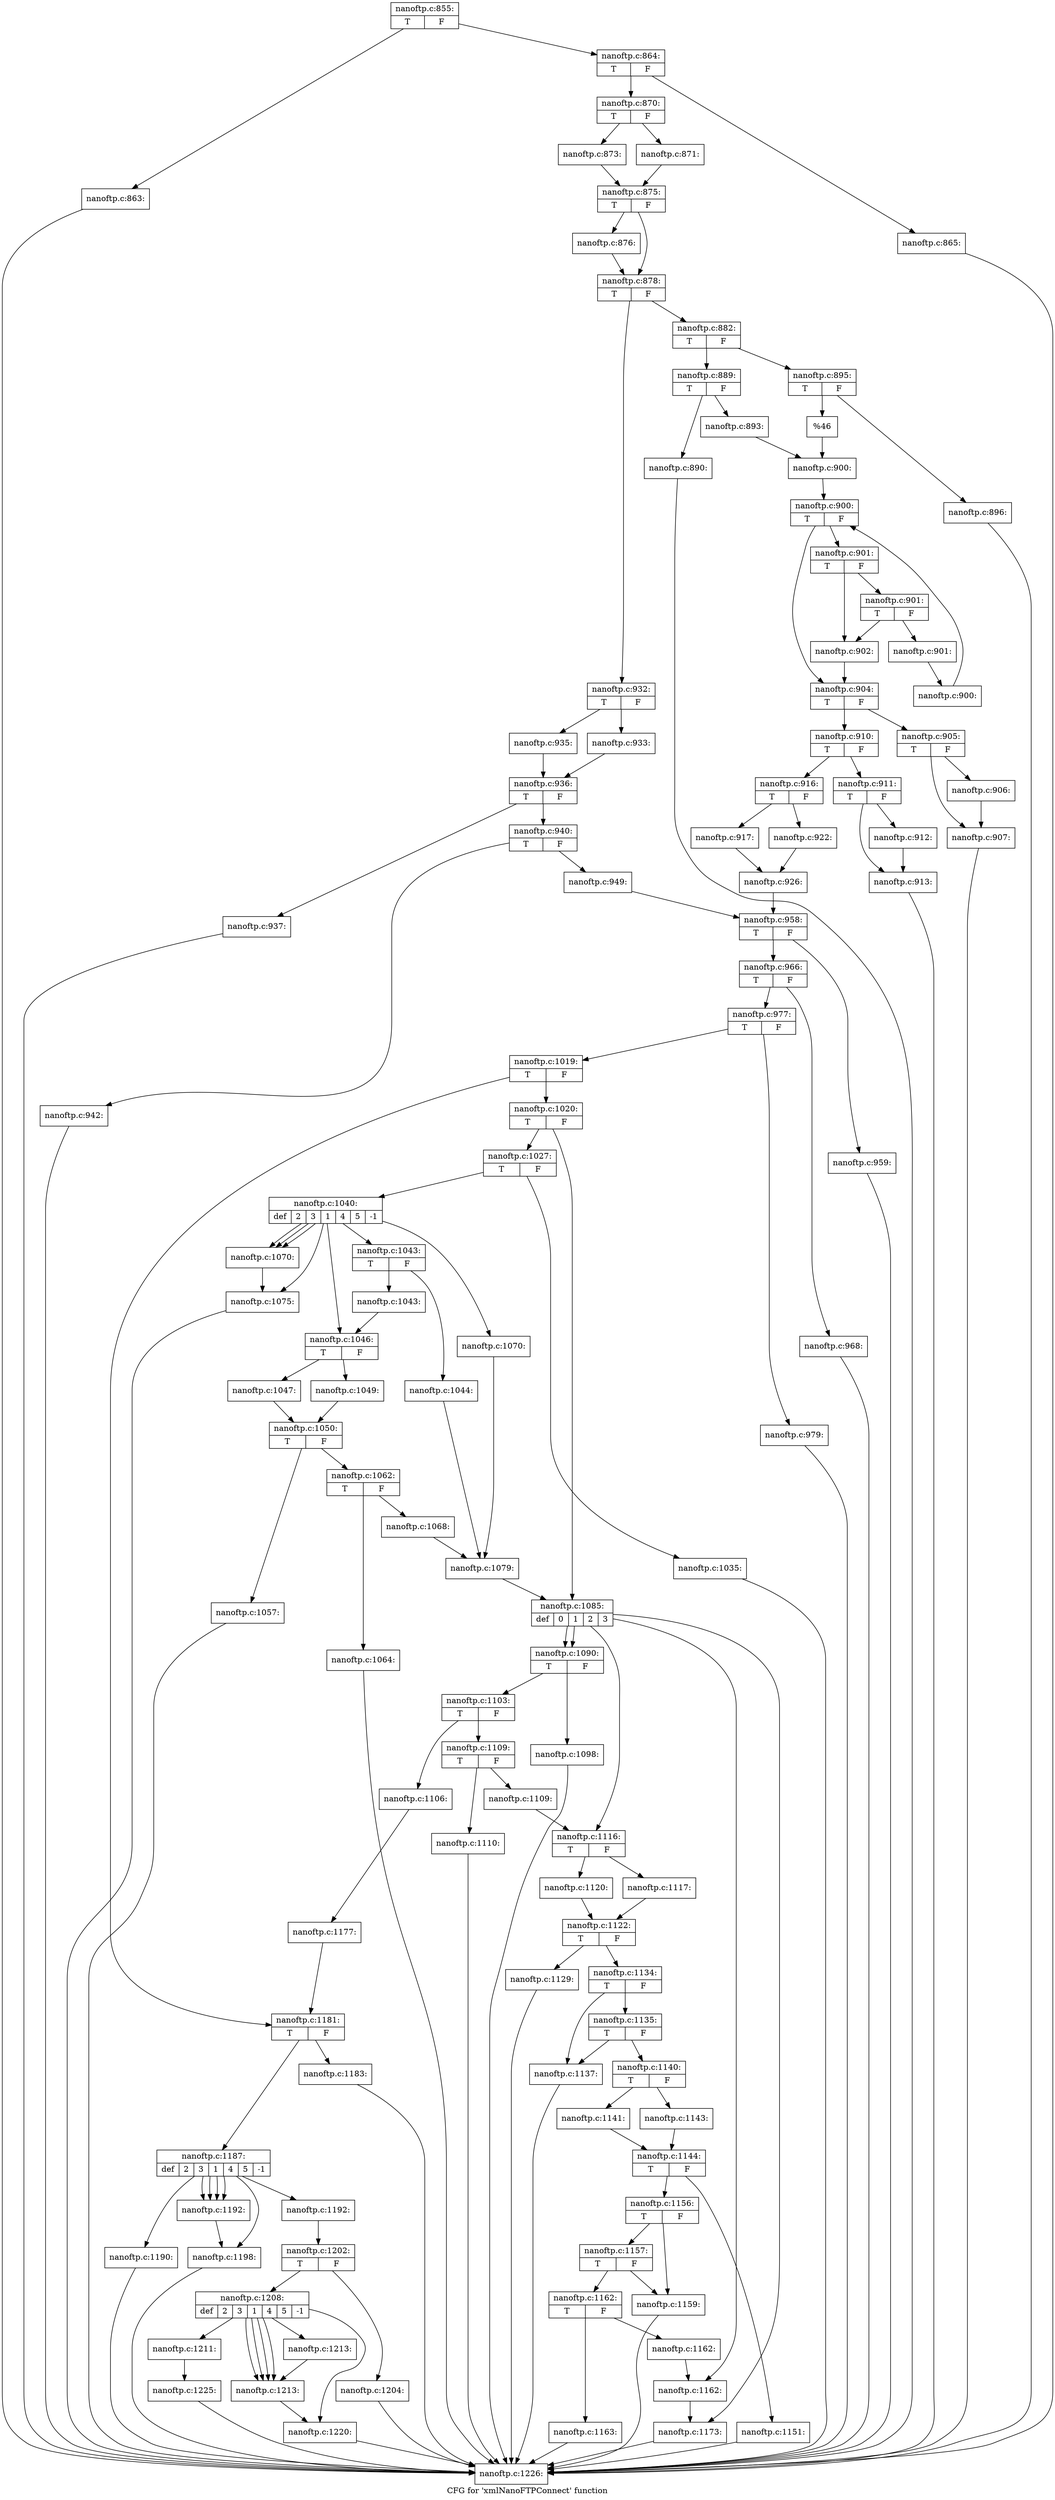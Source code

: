 digraph "CFG for 'xmlNanoFTPConnect' function" {
	label="CFG for 'xmlNanoFTPConnect' function";

	Node0x3e49a20 [shape=record,label="{nanoftp.c:855:|{<s0>T|<s1>F}}"];
	Node0x3e49a20 -> Node0x3ea6b80;
	Node0x3e49a20 -> Node0x3ea6bd0;
	Node0x3ea6b80 [shape=record,label="{nanoftp.c:863:}"];
	Node0x3ea6b80 -> Node0x3ea3d10;
	Node0x3ea6bd0 [shape=record,label="{nanoftp.c:864:|{<s0>T|<s1>F}}"];
	Node0x3ea6bd0 -> Node0x3ea7090;
	Node0x3ea6bd0 -> Node0x3ea70e0;
	Node0x3ea7090 [shape=record,label="{nanoftp.c:865:}"];
	Node0x3ea7090 -> Node0x3ea3d10;
	Node0x3ea70e0 [shape=record,label="{nanoftp.c:870:|{<s0>T|<s1>F}}"];
	Node0x3ea70e0 -> Node0x3ea76d0;
	Node0x3ea70e0 -> Node0x3ea7770;
	Node0x3ea76d0 [shape=record,label="{nanoftp.c:871:}"];
	Node0x3ea76d0 -> Node0x3ea7720;
	Node0x3ea7770 [shape=record,label="{nanoftp.c:873:}"];
	Node0x3ea7770 -> Node0x3ea7720;
	Node0x3ea7720 [shape=record,label="{nanoftp.c:875:|{<s0>T|<s1>F}}"];
	Node0x3ea7720 -> Node0x3ea8070;
	Node0x3ea7720 -> Node0x3ea80c0;
	Node0x3ea8070 [shape=record,label="{nanoftp.c:876:}"];
	Node0x3ea8070 -> Node0x3ea80c0;
	Node0x3ea80c0 [shape=record,label="{nanoftp.c:878:|{<s0>T|<s1>F}}"];
	Node0x3ea80c0 -> Node0x3aed1e0;
	Node0x3ea80c0 -> Node0x3aed280;
	Node0x3aed1e0 [shape=record,label="{nanoftp.c:882:|{<s0>T|<s1>F}}"];
	Node0x3aed1e0 -> Node0x3e5e9f0;
	Node0x3aed1e0 -> Node0x3e5ea90;
	Node0x3e5e9f0 [shape=record,label="{nanoftp.c:889:|{<s0>T|<s1>F}}"];
	Node0x3e5e9f0 -> Node0x3e5ed90;
	Node0x3e5e9f0 -> Node0x3e5ede0;
	Node0x3e5ed90 [shape=record,label="{nanoftp.c:890:}"];
	Node0x3e5ed90 -> Node0x3ea3d10;
	Node0x3e5ede0 [shape=record,label="{nanoftp.c:893:}"];
	Node0x3e5ede0 -> Node0x3e5ea40;
	Node0x3e5ea90 [shape=record,label="{nanoftp.c:895:|{<s0>T|<s1>F}}"];
	Node0x3e5ea90 -> Node0x3e5f770;
	Node0x3e5ea90 -> Node0x3e5faa0;
	Node0x3e5f770 [shape=record,label="{nanoftp.c:896:}"];
	Node0x3e5f770 -> Node0x3ea3d10;
	Node0x3e5faa0 [shape=record,label="{%46}"];
	Node0x3e5faa0 -> Node0x3e5ea40;
	Node0x3e5ea40 [shape=record,label="{nanoftp.c:900:}"];
	Node0x3e5ea40 -> Node0x3eb30c0;
	Node0x3eb30c0 [shape=record,label="{nanoftp.c:900:|{<s0>T|<s1>F}}"];
	Node0x3eb30c0 -> Node0x3eb3320;
	Node0x3eb30c0 -> Node0x3eb2f00;
	Node0x3eb3320 [shape=record,label="{nanoftp.c:901:|{<s0>T|<s1>F}}"];
	Node0x3eb3320 -> Node0x3eb34f0;
	Node0x3eb3320 -> Node0x3eb3590;
	Node0x3eb3590 [shape=record,label="{nanoftp.c:901:|{<s0>T|<s1>F}}"];
	Node0x3eb3590 -> Node0x3eb34f0;
	Node0x3eb3590 -> Node0x3eb3540;
	Node0x3eb34f0 [shape=record,label="{nanoftp.c:902:}"];
	Node0x3eb34f0 -> Node0x3eb2f00;
	Node0x3eb3540 [shape=record,label="{nanoftp.c:901:}"];
	Node0x3eb3540 -> Node0x3eb32d0;
	Node0x3eb32d0 [shape=record,label="{nanoftp.c:900:}"];
	Node0x3eb32d0 -> Node0x3eb30c0;
	Node0x3eb2f00 [shape=record,label="{nanoftp.c:904:|{<s0>T|<s1>F}}"];
	Node0x3eb2f00 -> Node0x3eb4120;
	Node0x3eb2f00 -> Node0x3eb40d0;
	Node0x3eb40d0 [shape=record,label="{nanoftp.c:905:|{<s0>T|<s1>F}}"];
	Node0x3eb40d0 -> Node0x3eb43a0;
	Node0x3eb40d0 -> Node0x3eb43f0;
	Node0x3eb43a0 [shape=record,label="{nanoftp.c:906:}"];
	Node0x3eb43a0 -> Node0x3eb43f0;
	Node0x3eb43f0 [shape=record,label="{nanoftp.c:907:}"];
	Node0x3eb43f0 -> Node0x3ea3d10;
	Node0x3eb4120 [shape=record,label="{nanoftp.c:910:|{<s0>T|<s1>F}}"];
	Node0x3eb4120 -> Node0x3eb4bd0;
	Node0x3eb4120 -> Node0x3eb50e0;
	Node0x3eb4bd0 [shape=record,label="{nanoftp.c:911:|{<s0>T|<s1>F}}"];
	Node0x3eb4bd0 -> Node0x3eb54c0;
	Node0x3eb4bd0 -> Node0x3eb5510;
	Node0x3eb54c0 [shape=record,label="{nanoftp.c:912:}"];
	Node0x3eb54c0 -> Node0x3eb5510;
	Node0x3eb5510 [shape=record,label="{nanoftp.c:913:}"];
	Node0x3eb5510 -> Node0x3ea3d10;
	Node0x3eb50e0 [shape=record,label="{nanoftp.c:916:|{<s0>T|<s1>F}}"];
	Node0x3eb50e0 -> Node0x3eb5d90;
	Node0x3eb50e0 -> Node0x3eb5e30;
	Node0x3eb5d90 [shape=record,label="{nanoftp.c:917:}"];
	Node0x3eb5d90 -> Node0x3eb5de0;
	Node0x3eb5e30 [shape=record,label="{nanoftp.c:922:}"];
	Node0x3eb5e30 -> Node0x3eb5de0;
	Node0x3eb5de0 [shape=record,label="{nanoftp.c:926:}"];
	Node0x3eb5de0 -> Node0x3aed230;
	Node0x3aed280 [shape=record,label="{nanoftp.c:932:|{<s0>T|<s1>F}}"];
	Node0x3aed280 -> Node0x3ebcba0;
	Node0x3aed280 -> Node0x3ebcc40;
	Node0x3ebcba0 [shape=record,label="{nanoftp.c:933:}"];
	Node0x3ebcba0 -> Node0x3ebcbf0;
	Node0x3ebcc40 [shape=record,label="{nanoftp.c:935:}"];
	Node0x3ebcc40 -> Node0x3ebcbf0;
	Node0x3ebcbf0 [shape=record,label="{nanoftp.c:936:|{<s0>T|<s1>F}}"];
	Node0x3ebcbf0 -> Node0x3ebd740;
	Node0x3ebcbf0 -> Node0x3ebda70;
	Node0x3ebd740 [shape=record,label="{nanoftp.c:937:}"];
	Node0x3ebd740 -> Node0x3ea3d10;
	Node0x3ebda70 [shape=record,label="{nanoftp.c:940:|{<s0>T|<s1>F}}"];
	Node0x3ebda70 -> Node0x3ebe430;
	Node0x3ebda70 -> Node0x3ebe480;
	Node0x3ebe430 [shape=record,label="{nanoftp.c:942:}"];
	Node0x3ebe430 -> Node0x3ea3d10;
	Node0x3ebe480 [shape=record,label="{nanoftp.c:949:}"];
	Node0x3ebe480 -> Node0x3aed230;
	Node0x3aed230 [shape=record,label="{nanoftp.c:958:|{<s0>T|<s1>F}}"];
	Node0x3aed230 -> Node0x3ebf9a0;
	Node0x3aed230 -> Node0x3ec0540;
	Node0x3ebf9a0 [shape=record,label="{nanoftp.c:959:}"];
	Node0x3ebf9a0 -> Node0x3ea3d10;
	Node0x3ec0540 [shape=record,label="{nanoftp.c:966:|{<s0>T|<s1>F}}"];
	Node0x3ec0540 -> Node0x3ec0e30;
	Node0x3ec0540 -> Node0x3ec0e80;
	Node0x3ec0e30 [shape=record,label="{nanoftp.c:968:}"];
	Node0x3ec0e30 -> Node0x3ea3d10;
	Node0x3ec0e80 [shape=record,label="{nanoftp.c:977:|{<s0>T|<s1>F}}"];
	Node0x3ec0e80 -> Node0x3ec14c0;
	Node0x3ec0e80 -> Node0x3ec17f0;
	Node0x3ec14c0 [shape=record,label="{nanoftp.c:979:}"];
	Node0x3ec14c0 -> Node0x3ea3d10;
	Node0x3ec17f0 [shape=record,label="{nanoftp.c:1019:|{<s0>T|<s1>F}}"];
	Node0x3ec17f0 -> Node0x3ec3420;
	Node0x3ec17f0 -> Node0x3ec3470;
	Node0x3ec3420 [shape=record,label="{nanoftp.c:1020:|{<s0>T|<s1>F}}"];
	Node0x3ec3420 -> Node0x3ec3ea0;
	Node0x3ec3420 -> Node0x3ec3ef0;
	Node0x3ec3ea0 [shape=record,label="{nanoftp.c:1027:|{<s0>T|<s1>F}}"];
	Node0x3ec3ea0 -> Node0x3ec5240;
	Node0x3ec3ea0 -> Node0x3ec5290;
	Node0x3ec5240 [shape=record,label="{nanoftp.c:1035:}"];
	Node0x3ec5240 -> Node0x3ea3d10;
	Node0x3ec5290 [shape=record,label="{nanoftp.c:1040:|{<s0>def|<s1>2|<s2>3|<s3>1|<s4>4|<s5>5|<s6>-1}}"];
	Node0x3ec5290 -> Node0x3ec6130;
	Node0x3ec5290 -> Node0x3ec6470;
	Node0x3ec5290 -> Node0x3ec68c0;
	Node0x3ec5290 -> Node0x3ec9a00;
	Node0x3ec5290 -> Node0x3ec9ae0;
	Node0x3ec5290 -> Node0x3ec9ae0;
	Node0x3ec5290 -> Node0x3ec9ae0;
	Node0x3ec6470 [shape=record,label="{nanoftp.c:1043:|{<s0>T|<s1>F}}"];
	Node0x3ec6470 -> Node0x3ec6560;
	Node0x3ec6470 -> Node0x3ec65b0;
	Node0x3ec6560 [shape=record,label="{nanoftp.c:1044:}"];
	Node0x3ec6560 -> Node0x3ec6050;
	Node0x3ec65b0 [shape=record,label="{nanoftp.c:1043:}"];
	Node0x3ec65b0 -> Node0x3ec68c0;
	Node0x3ec68c0 [shape=record,label="{nanoftp.c:1046:|{<s0>T|<s1>F}}"];
	Node0x3ec68c0 -> Node0x3ec6a10;
	Node0x3ec68c0 -> Node0x3ec6ab0;
	Node0x3ec6a10 [shape=record,label="{nanoftp.c:1047:}"];
	Node0x3ec6a10 -> Node0x3ec6a60;
	Node0x3ec6ab0 [shape=record,label="{nanoftp.c:1049:}"];
	Node0x3ec6ab0 -> Node0x3ec6a60;
	Node0x3ec6a60 [shape=record,label="{nanoftp.c:1050:|{<s0>T|<s1>F}}"];
	Node0x3ec6a60 -> Node0x3ec8150;
	Node0x3ec6a60 -> Node0x3ec81a0;
	Node0x3ec8150 [shape=record,label="{nanoftp.c:1057:}"];
	Node0x3ec8150 -> Node0x3ea3d10;
	Node0x3ec81a0 [shape=record,label="{nanoftp.c:1062:|{<s0>T|<s1>F}}"];
	Node0x3ec81a0 -> Node0x3ec8fd0;
	Node0x3ec81a0 -> Node0x3ec9020;
	Node0x3ec8fd0 [shape=record,label="{nanoftp.c:1064:}"];
	Node0x3ec8fd0 -> Node0x3ea3d10;
	Node0x3ec9020 [shape=record,label="{nanoftp.c:1068:}"];
	Node0x3ec9020 -> Node0x3ec6050;
	Node0x3ec9a00 [shape=record,label="{nanoftp.c:1070:}"];
	Node0x3ec9a00 -> Node0x3ec6050;
	Node0x3ec9ae0 [shape=record,label="{nanoftp.c:1070:}"];
	Node0x3ec9ae0 -> Node0x3ec6130;
	Node0x3ec6130 [shape=record,label="{nanoftp.c:1075:}"];
	Node0x3ec6130 -> Node0x3ea3d10;
	Node0x3ec6050 [shape=record,label="{nanoftp.c:1079:}"];
	Node0x3ec6050 -> Node0x3ec3ef0;
	Node0x3ec3ef0 [shape=record,label="{nanoftp.c:1085:|{<s0>def|<s1>0|<s2>1|<s3>2|<s4>3}}"];
	Node0x3ec3ef0 -> Node0x3eca3f0;
	Node0x3ec3ef0 -> Node0x3eca730;
	Node0x3ec3ef0 -> Node0x3eca730;
	Node0x3ec3ef0 -> Node0x3ecdb00;
	Node0x3ec3ef0 -> Node0x3ed91b0;
	Node0x3eca730 [shape=record,label="{nanoftp.c:1090:|{<s0>T|<s1>F}}"];
	Node0x3eca730 -> Node0x3ecb880;
	Node0x3eca730 -> Node0x3ecb8d0;
	Node0x3ecb880 [shape=record,label="{nanoftp.c:1098:}"];
	Node0x3ecb880 -> Node0x3ea3d10;
	Node0x3ecb8d0 [shape=record,label="{nanoftp.c:1103:|{<s0>T|<s1>F}}"];
	Node0x3ecb8d0 -> Node0x3ecc940;
	Node0x3ecb8d0 -> Node0x3ecc990;
	Node0x3ecc940 [shape=record,label="{nanoftp.c:1106:}"];
	Node0x3ecc940 -> Node0x3eca310;
	Node0x3ecc990 [shape=record,label="{nanoftp.c:1109:|{<s0>T|<s1>F}}"];
	Node0x3ecc990 -> Node0x3eccf20;
	Node0x3ecc990 -> Node0x3eccf70;
	Node0x3eccf20 [shape=record,label="{nanoftp.c:1110:}"];
	Node0x3eccf20 -> Node0x3ea3d10;
	Node0x3eccf70 [shape=record,label="{nanoftp.c:1109:}"];
	Node0x3eccf70 -> Node0x3ecdb00;
	Node0x3ecdb00 [shape=record,label="{nanoftp.c:1116:|{<s0>T|<s1>F}}"];
	Node0x3ecdb00 -> Node0x3ecdc50;
	Node0x3ecdb00 -> Node0x3ecdcf0;
	Node0x3ecdc50 [shape=record,label="{nanoftp.c:1117:}"];
	Node0x3ecdc50 -> Node0x3ecdca0;
	Node0x3ecdcf0 [shape=record,label="{nanoftp.c:1120:}"];
	Node0x3ecdcf0 -> Node0x3ecdca0;
	Node0x3ecdca0 [shape=record,label="{nanoftp.c:1122:|{<s0>T|<s1>F}}"];
	Node0x3ecdca0 -> Node0x3ecfa90;
	Node0x3ecdca0 -> Node0x3ecfae0;
	Node0x3ecfa90 [shape=record,label="{nanoftp.c:1129:}"];
	Node0x3ecfa90 -> Node0x3ea3d10;
	Node0x3ecfae0 [shape=record,label="{nanoftp.c:1134:|{<s0>T|<s1>F}}"];
	Node0x3ecfae0 -> Node0x3e91cc0;
	Node0x3ecfae0 -> Node0x3e91d60;
	Node0x3e91d60 [shape=record,label="{nanoftp.c:1135:|{<s0>T|<s1>F}}"];
	Node0x3e91d60 -> Node0x3e91cc0;
	Node0x3e91d60 -> Node0x3e91d10;
	Node0x3e91cc0 [shape=record,label="{nanoftp.c:1137:}"];
	Node0x3e91cc0 -> Node0x3ea3d10;
	Node0x3e91d10 [shape=record,label="{nanoftp.c:1140:|{<s0>T|<s1>F}}"];
	Node0x3e91d10 -> Node0x3e92630;
	Node0x3e91d10 -> Node0x3e926d0;
	Node0x3e92630 [shape=record,label="{nanoftp.c:1141:}"];
	Node0x3e92630 -> Node0x3e92680;
	Node0x3e926d0 [shape=record,label="{nanoftp.c:1143:}"];
	Node0x3e926d0 -> Node0x3e92680;
	Node0x3e92680 [shape=record,label="{nanoftp.c:1144:|{<s0>T|<s1>F}}"];
	Node0x3e92680 -> Node0x3e93cf0;
	Node0x3e92680 -> Node0x3e93d40;
	Node0x3e93cf0 [shape=record,label="{nanoftp.c:1151:}"];
	Node0x3e93cf0 -> Node0x3ea3d10;
	Node0x3e93d40 [shape=record,label="{nanoftp.c:1156:|{<s0>T|<s1>F}}"];
	Node0x3e93d40 -> Node0x3e94db0;
	Node0x3e93d40 -> Node0x3e94e50;
	Node0x3e94e50 [shape=record,label="{nanoftp.c:1157:|{<s0>T|<s1>F}}"];
	Node0x3e94e50 -> Node0x3e94db0;
	Node0x3e94e50 -> Node0x3e94e00;
	Node0x3e94db0 [shape=record,label="{nanoftp.c:1159:}"];
	Node0x3e94db0 -> Node0x3ea3d10;
	Node0x3e94e00 [shape=record,label="{nanoftp.c:1162:|{<s0>T|<s1>F}}"];
	Node0x3e94e00 -> Node0x3ed85d0;
	Node0x3e94e00 -> Node0x3ed8620;
	Node0x3ed85d0 [shape=record,label="{nanoftp.c:1163:}"];
	Node0x3ed85d0 -> Node0x3ea3d10;
	Node0x3ed8620 [shape=record,label="{nanoftp.c:1162:}"];
	Node0x3ed8620 -> Node0x3ed91b0;
	Node0x3ed91b0 [shape=record,label="{nanoftp.c:1162:}"];
	Node0x3ed91b0 -> Node0x3eca3f0;
	Node0x3eca3f0 [shape=record,label="{nanoftp.c:1173:}"];
	Node0x3eca3f0 -> Node0x3ea3d10;
	Node0x3eca310 [shape=record,label="{nanoftp.c:1177:}"];
	Node0x3eca310 -> Node0x3ec3470;
	Node0x3ec3470 [shape=record,label="{nanoftp.c:1181:|{<s0>T|<s1>F}}"];
	Node0x3ec3470 -> Node0x3eda4c0;
	Node0x3ec3470 -> Node0x3eda7f0;
	Node0x3eda4c0 [shape=record,label="{nanoftp.c:1183:}"];
	Node0x3eda4c0 -> Node0x3ea3d10;
	Node0x3eda7f0 [shape=record,label="{nanoftp.c:1187:|{<s0>def|<s1>2|<s2>3|<s3>1|<s4>4|<s5>5|<s6>-1}}"];
	Node0x3eda7f0 -> Node0x3edb4f0;
	Node0x3eda7f0 -> Node0x3edb7f0;
	Node0x3eda7f0 -> Node0x3edb9b0;
	Node0x3eda7f0 -> Node0x3edba90;
	Node0x3eda7f0 -> Node0x3edba90;
	Node0x3eda7f0 -> Node0x3edba90;
	Node0x3eda7f0 -> Node0x3edba90;
	Node0x3edb7f0 [shape=record,label="{nanoftp.c:1190:}"];
	Node0x3edb7f0 -> Node0x3ea3d10;
	Node0x3edb9b0 [shape=record,label="{nanoftp.c:1192:}"];
	Node0x3edb9b0 -> Node0x3edb410;
	Node0x3edba90 [shape=record,label="{nanoftp.c:1192:}"];
	Node0x3edba90 -> Node0x3edb4f0;
	Node0x3edb4f0 [shape=record,label="{nanoftp.c:1198:}"];
	Node0x3edb4f0 -> Node0x3ea3d10;
	Node0x3edb410 [shape=record,label="{nanoftp.c:1202:|{<s0>T|<s1>F}}"];
	Node0x3edb410 -> Node0x3edc800;
	Node0x3edb410 -> Node0x3edca70;
	Node0x3edc800 [shape=record,label="{nanoftp.c:1204:}"];
	Node0x3edc800 -> Node0x3ea3d10;
	Node0x3edca70 [shape=record,label="{nanoftp.c:1208:|{<s0>def|<s1>2|<s2>3|<s3>1|<s4>4|<s5>5|<s6>-1}}"];
	Node0x3edca70 -> Node0x3edd770;
	Node0x3edca70 -> Node0x3edda70;
	Node0x3edca70 -> Node0x3eddb50;
	Node0x3edca70 -> Node0x3edde70;
	Node0x3edca70 -> Node0x3edde70;
	Node0x3edca70 -> Node0x3edde70;
	Node0x3edca70 -> Node0x3edde70;
	Node0x3edda70 [shape=record,label="{nanoftp.c:1211:}"];
	Node0x3edda70 -> Node0x3edd690;
	Node0x3eddb50 [shape=record,label="{nanoftp.c:1213:}"];
	Node0x3eddb50 -> Node0x3edde70;
	Node0x3edde70 [shape=record,label="{nanoftp.c:1213:}"];
	Node0x3edde70 -> Node0x3edd770;
	Node0x3edd770 [shape=record,label="{nanoftp.c:1220:}"];
	Node0x3edd770 -> Node0x3ea3d10;
	Node0x3edd690 [shape=record,label="{nanoftp.c:1225:}"];
	Node0x3edd690 -> Node0x3ea3d10;
	Node0x3ea3d10 [shape=record,label="{nanoftp.c:1226:}"];
}
